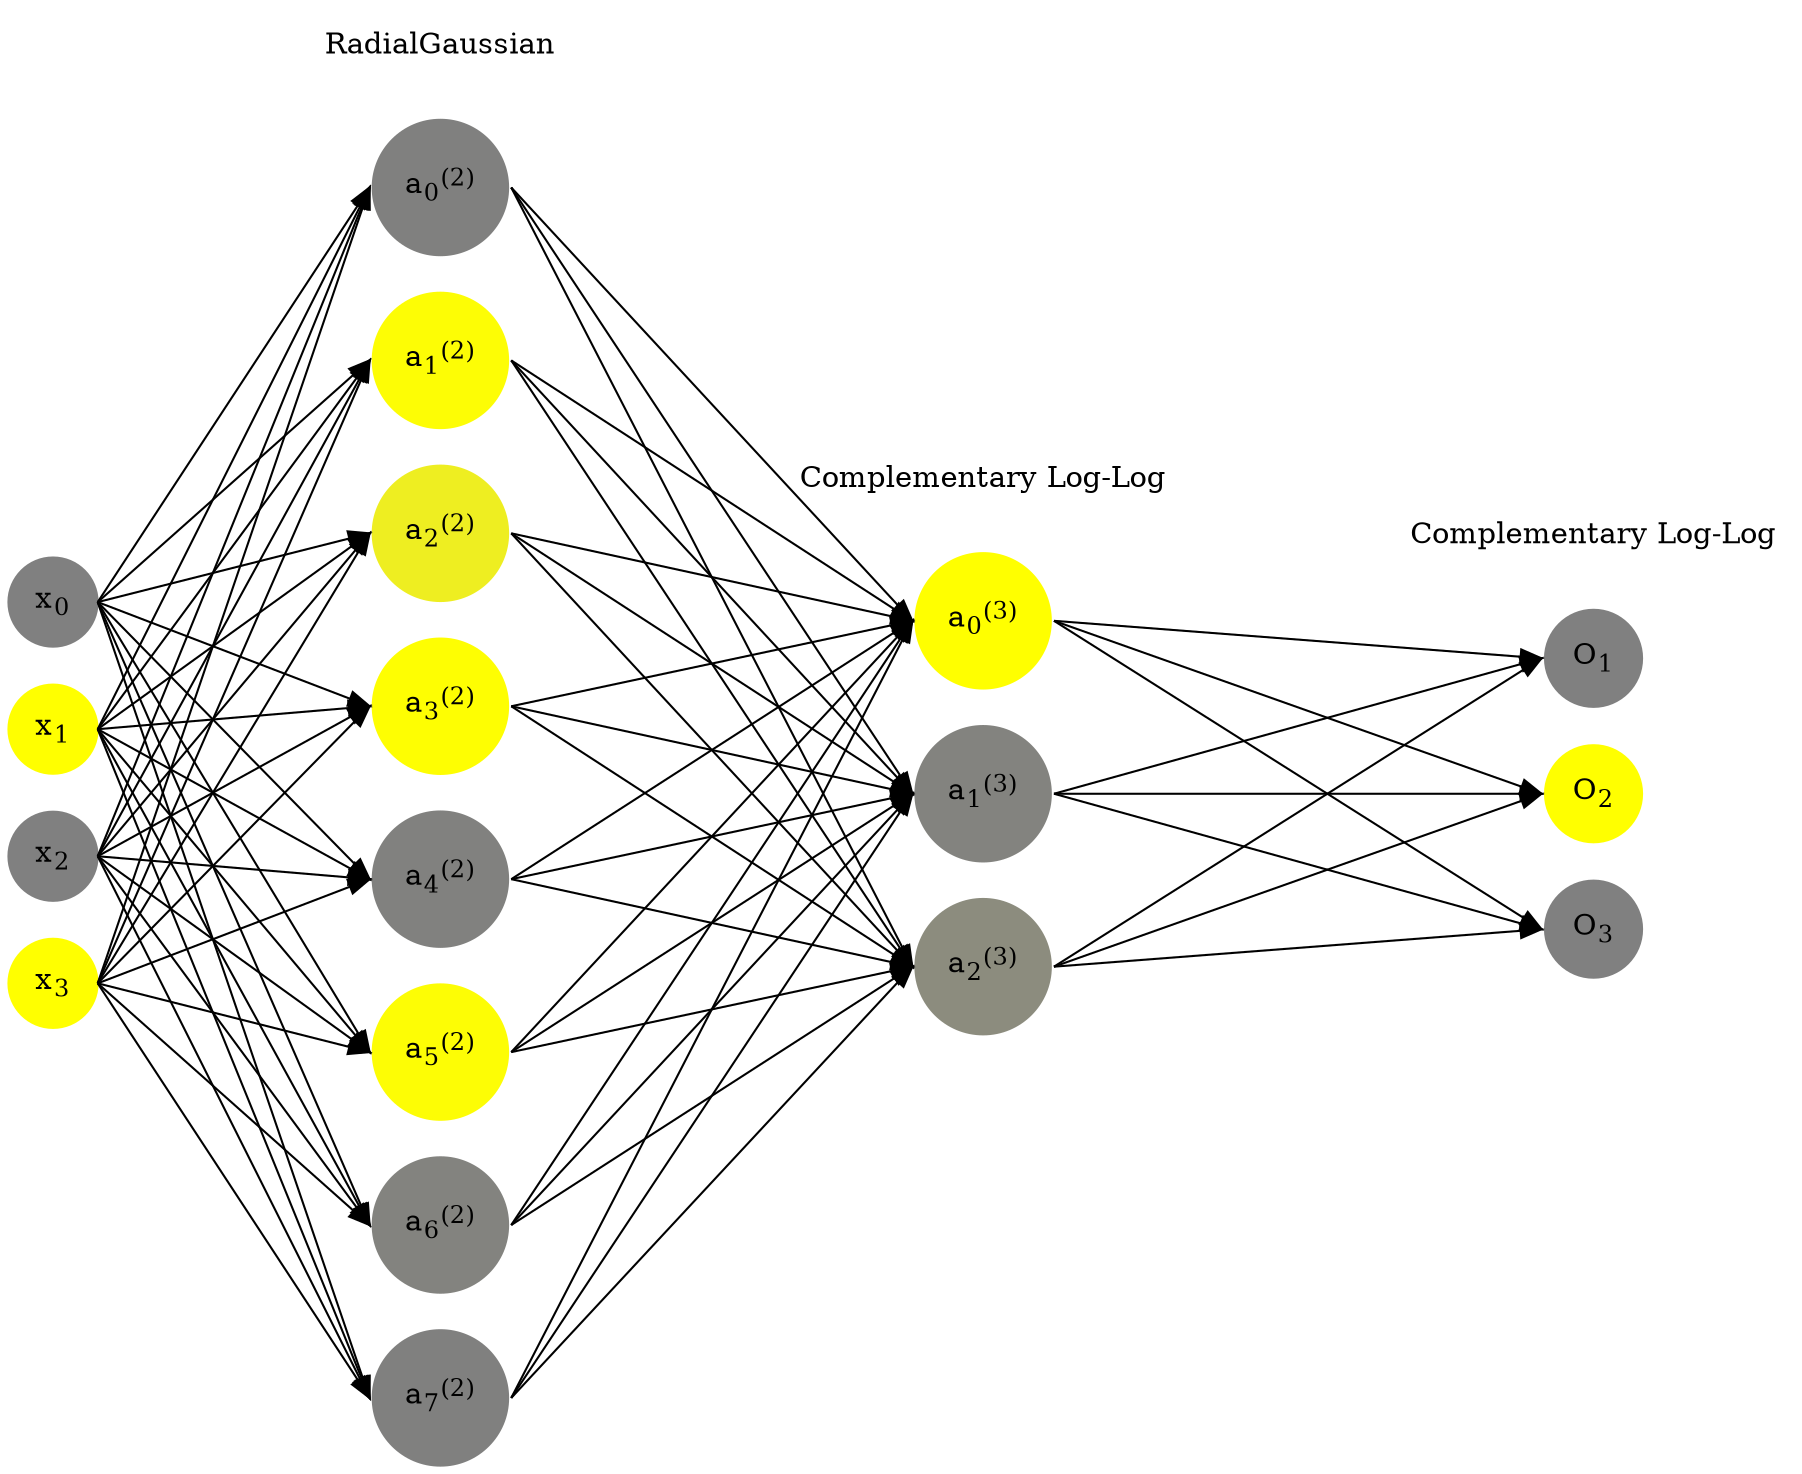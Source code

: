 digraph G {
	rankdir = LR;
	splines=false;
	edge[style=invis];
	ranksep= 1.4;
	{
	node [shape=circle, color="0.1667, 0.0, 0.5", style=filled, fillcolor="0.1667, 0.0, 0.5"];
	x0 [label=<x<sub>0</sub>>];
	}
	{
	node [shape=circle, color="0.1667, 1.0, 1.0", style=filled, fillcolor="0.1667, 1.0, 1.0"];
	x1 [label=<x<sub>1</sub>>];
	}
	{
	node [shape=circle, color="0.1667, 0.0, 0.5", style=filled, fillcolor="0.1667, 0.0, 0.5"];
	x2 [label=<x<sub>2</sub>>];
	}
	{
	node [shape=circle, color="0.1667, 1.0, 1.0", style=filled, fillcolor="0.1667, 1.0, 1.0"];
	x3 [label=<x<sub>3</sub>>];
	}
	{
	node [shape=circle, color="0.1667, 0.004296, 0.502148", style=filled, fillcolor="0.1667, 0.004296, 0.502148"];
	a02 [label=<a<sub>0</sub><sup>(2)</sup>>];
	}
	{
	node [shape=circle, color="0.1667, 0.979606, 0.989803", style=filled, fillcolor="0.1667, 0.979606, 0.989803"];
	a12 [label=<a<sub>1</sub><sup>(2)</sup>>];
	}
	{
	node [shape=circle, color="0.1667, 0.861049, 0.930525", style=filled, fillcolor="0.1667, 0.861049, 0.930525"];
	a22 [label=<a<sub>2</sub><sup>(2)</sup>>];
	}
	{
	node [shape=circle, color="0.1667, 0.989814, 0.994907", style=filled, fillcolor="0.1667, 0.989814, 0.994907"];
	a32 [label=<a<sub>3</sub><sup>(2)</sup>>];
	}
	{
	node [shape=circle, color="0.1667, 0.012577, 0.506288", style=filled, fillcolor="0.1667, 0.012577, 0.506288"];
	a42 [label=<a<sub>4</sub><sup>(2)</sup>>];
	}
	{
	node [shape=circle, color="0.1667, 0.978992, 0.989496", style=filled, fillcolor="0.1667, 0.978992, 0.989496"];
	a52 [label=<a<sub>5</sub><sup>(2)</sup>>];
	}
	{
	node [shape=circle, color="0.1667, 0.029497, 0.514748", style=filled, fillcolor="0.1667, 0.029497, 0.514748"];
	a62 [label=<a<sub>6</sub><sup>(2)</sup>>];
	}
	{
	node [shape=circle, color="0.1667, 0.000215, 0.500107", style=filled, fillcolor="0.1667, 0.000215, 0.500107"];
	a72 [label=<a<sub>7</sub><sup>(2)</sup>>];
	}
	{
	node [shape=circle, color="0.1667, 0.996440, 0.998220", style=filled, fillcolor="0.1667, 0.996440, 0.998220"];
	a03 [label=<a<sub>0</sub><sup>(3)</sup>>];
	}
	{
	node [shape=circle, color="0.1667, 0.024860, 0.512430", style=filled, fillcolor="0.1667, 0.024860, 0.512430"];
	a13 [label=<a<sub>1</sub><sup>(3)</sup>>];
	}
	{
	node [shape=circle, color="0.1667, 0.099259, 0.549630", style=filled, fillcolor="0.1667, 0.099259, 0.549630"];
	a23 [label=<a<sub>2</sub><sup>(3)</sup>>];
	}
	{
	node [shape=circle, color="0.1667, 0.0, 0.5", style=filled, fillcolor="0.1667, 0.0, 0.5"];
	O1 [label=<O<sub>1</sub>>];
	}
	{
	node [shape=circle, color="0.1667, 1.0, 1.0", style=filled, fillcolor="0.1667, 1.0, 1.0"];
	O2 [label=<O<sub>2</sub>>];
	}
	{
	node [shape=circle, color="0.1667, 0.0, 0.5", style=filled, fillcolor="0.1667, 0.0, 0.5"];
	O3 [label=<O<sub>3</sub>>];
	}
	{
	rank=same;
	x0->x1->x2->x3;
	}
	{
	rank=same;
	a02->a12->a22->a32->a42->a52->a62->a72;
	}
	{
	rank=same;
	a03->a13->a23;
	}
	{
	rank=same;
	O1->O2->O3;
	}
	l1 [shape=plaintext,label="RadialGaussian"];
	l1->a02;
	{rank=same; l1;a02};
	l2 [shape=plaintext,label="Complementary Log-Log"];
	l2->a03;
	{rank=same; l2;a03};
	l3 [shape=plaintext,label="Complementary Log-Log"];
	l3->O1;
	{rank=same; l3;O1};
edge[style=solid, tailport=e, headport=w];
	{x0;x1;x2;x3} -> {a02;a12;a22;a32;a42;a52;a62;a72};
	{a02;a12;a22;a32;a42;a52;a62;a72} -> {a03;a13;a23};
	{a03;a13;a23} -> {O1,O2,O3};
}